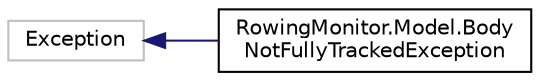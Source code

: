 digraph "Graphical Class Hierarchy"
{
  edge [fontname="Helvetica",fontsize="10",labelfontname="Helvetica",labelfontsize="10"];
  node [fontname="Helvetica",fontsize="10",shape=record];
  rankdir="LR";
  Node32 [label="Exception",height=0.2,width=0.4,color="grey75", fillcolor="white", style="filled"];
  Node32 -> Node0 [dir="back",color="midnightblue",fontsize="10",style="solid",fontname="Helvetica"];
  Node0 [label="RowingMonitor.Model.Body\lNotFullyTrackedException",height=0.2,width=0.4,color="black", fillcolor="white", style="filled",URL="$class_rowing_monitor_1_1_model_1_1_body_not_fully_tracked_exception.html"];
}
